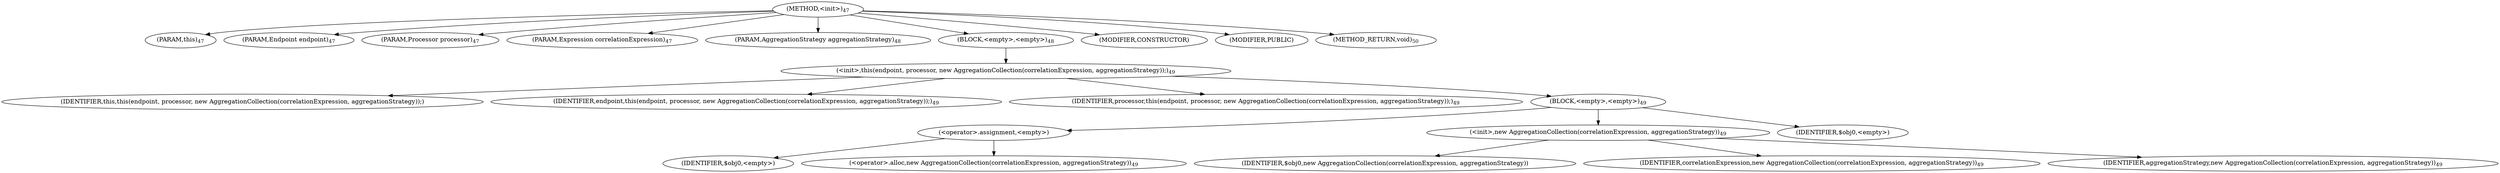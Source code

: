 digraph "&lt;init&gt;" {  
"20" [label = <(METHOD,&lt;init&gt;)<SUB>47</SUB>> ]
"4" [label = <(PARAM,this)<SUB>47</SUB>> ]
"21" [label = <(PARAM,Endpoint endpoint)<SUB>47</SUB>> ]
"22" [label = <(PARAM,Processor processor)<SUB>47</SUB>> ]
"23" [label = <(PARAM,Expression correlationExpression)<SUB>47</SUB>> ]
"24" [label = <(PARAM,AggregationStrategy aggregationStrategy)<SUB>48</SUB>> ]
"25" [label = <(BLOCK,&lt;empty&gt;,&lt;empty&gt;)<SUB>48</SUB>> ]
"26" [label = <(&lt;init&gt;,this(endpoint, processor, new AggregationCollection(correlationExpression, aggregationStrategy));)<SUB>49</SUB>> ]
"3" [label = <(IDENTIFIER,this,this(endpoint, processor, new AggregationCollection(correlationExpression, aggregationStrategy));)> ]
"27" [label = <(IDENTIFIER,endpoint,this(endpoint, processor, new AggregationCollection(correlationExpression, aggregationStrategy));)<SUB>49</SUB>> ]
"28" [label = <(IDENTIFIER,processor,this(endpoint, processor, new AggregationCollection(correlationExpression, aggregationStrategy));)<SUB>49</SUB>> ]
"29" [label = <(BLOCK,&lt;empty&gt;,&lt;empty&gt;)<SUB>49</SUB>> ]
"30" [label = <(&lt;operator&gt;.assignment,&lt;empty&gt;)> ]
"31" [label = <(IDENTIFIER,$obj0,&lt;empty&gt;)> ]
"32" [label = <(&lt;operator&gt;.alloc,new AggregationCollection(correlationExpression, aggregationStrategy))<SUB>49</SUB>> ]
"33" [label = <(&lt;init&gt;,new AggregationCollection(correlationExpression, aggregationStrategy))<SUB>49</SUB>> ]
"34" [label = <(IDENTIFIER,$obj0,new AggregationCollection(correlationExpression, aggregationStrategy))> ]
"35" [label = <(IDENTIFIER,correlationExpression,new AggregationCollection(correlationExpression, aggregationStrategy))<SUB>49</SUB>> ]
"36" [label = <(IDENTIFIER,aggregationStrategy,new AggregationCollection(correlationExpression, aggregationStrategy))<SUB>49</SUB>> ]
"37" [label = <(IDENTIFIER,$obj0,&lt;empty&gt;)> ]
"38" [label = <(MODIFIER,CONSTRUCTOR)> ]
"39" [label = <(MODIFIER,PUBLIC)> ]
"40" [label = <(METHOD_RETURN,void)<SUB>50</SUB>> ]
  "20" -> "4" 
  "20" -> "21" 
  "20" -> "22" 
  "20" -> "23" 
  "20" -> "24" 
  "20" -> "25" 
  "20" -> "38" 
  "20" -> "39" 
  "20" -> "40" 
  "25" -> "26" 
  "26" -> "3" 
  "26" -> "27" 
  "26" -> "28" 
  "26" -> "29" 
  "29" -> "30" 
  "29" -> "33" 
  "29" -> "37" 
  "30" -> "31" 
  "30" -> "32" 
  "33" -> "34" 
  "33" -> "35" 
  "33" -> "36" 
}
